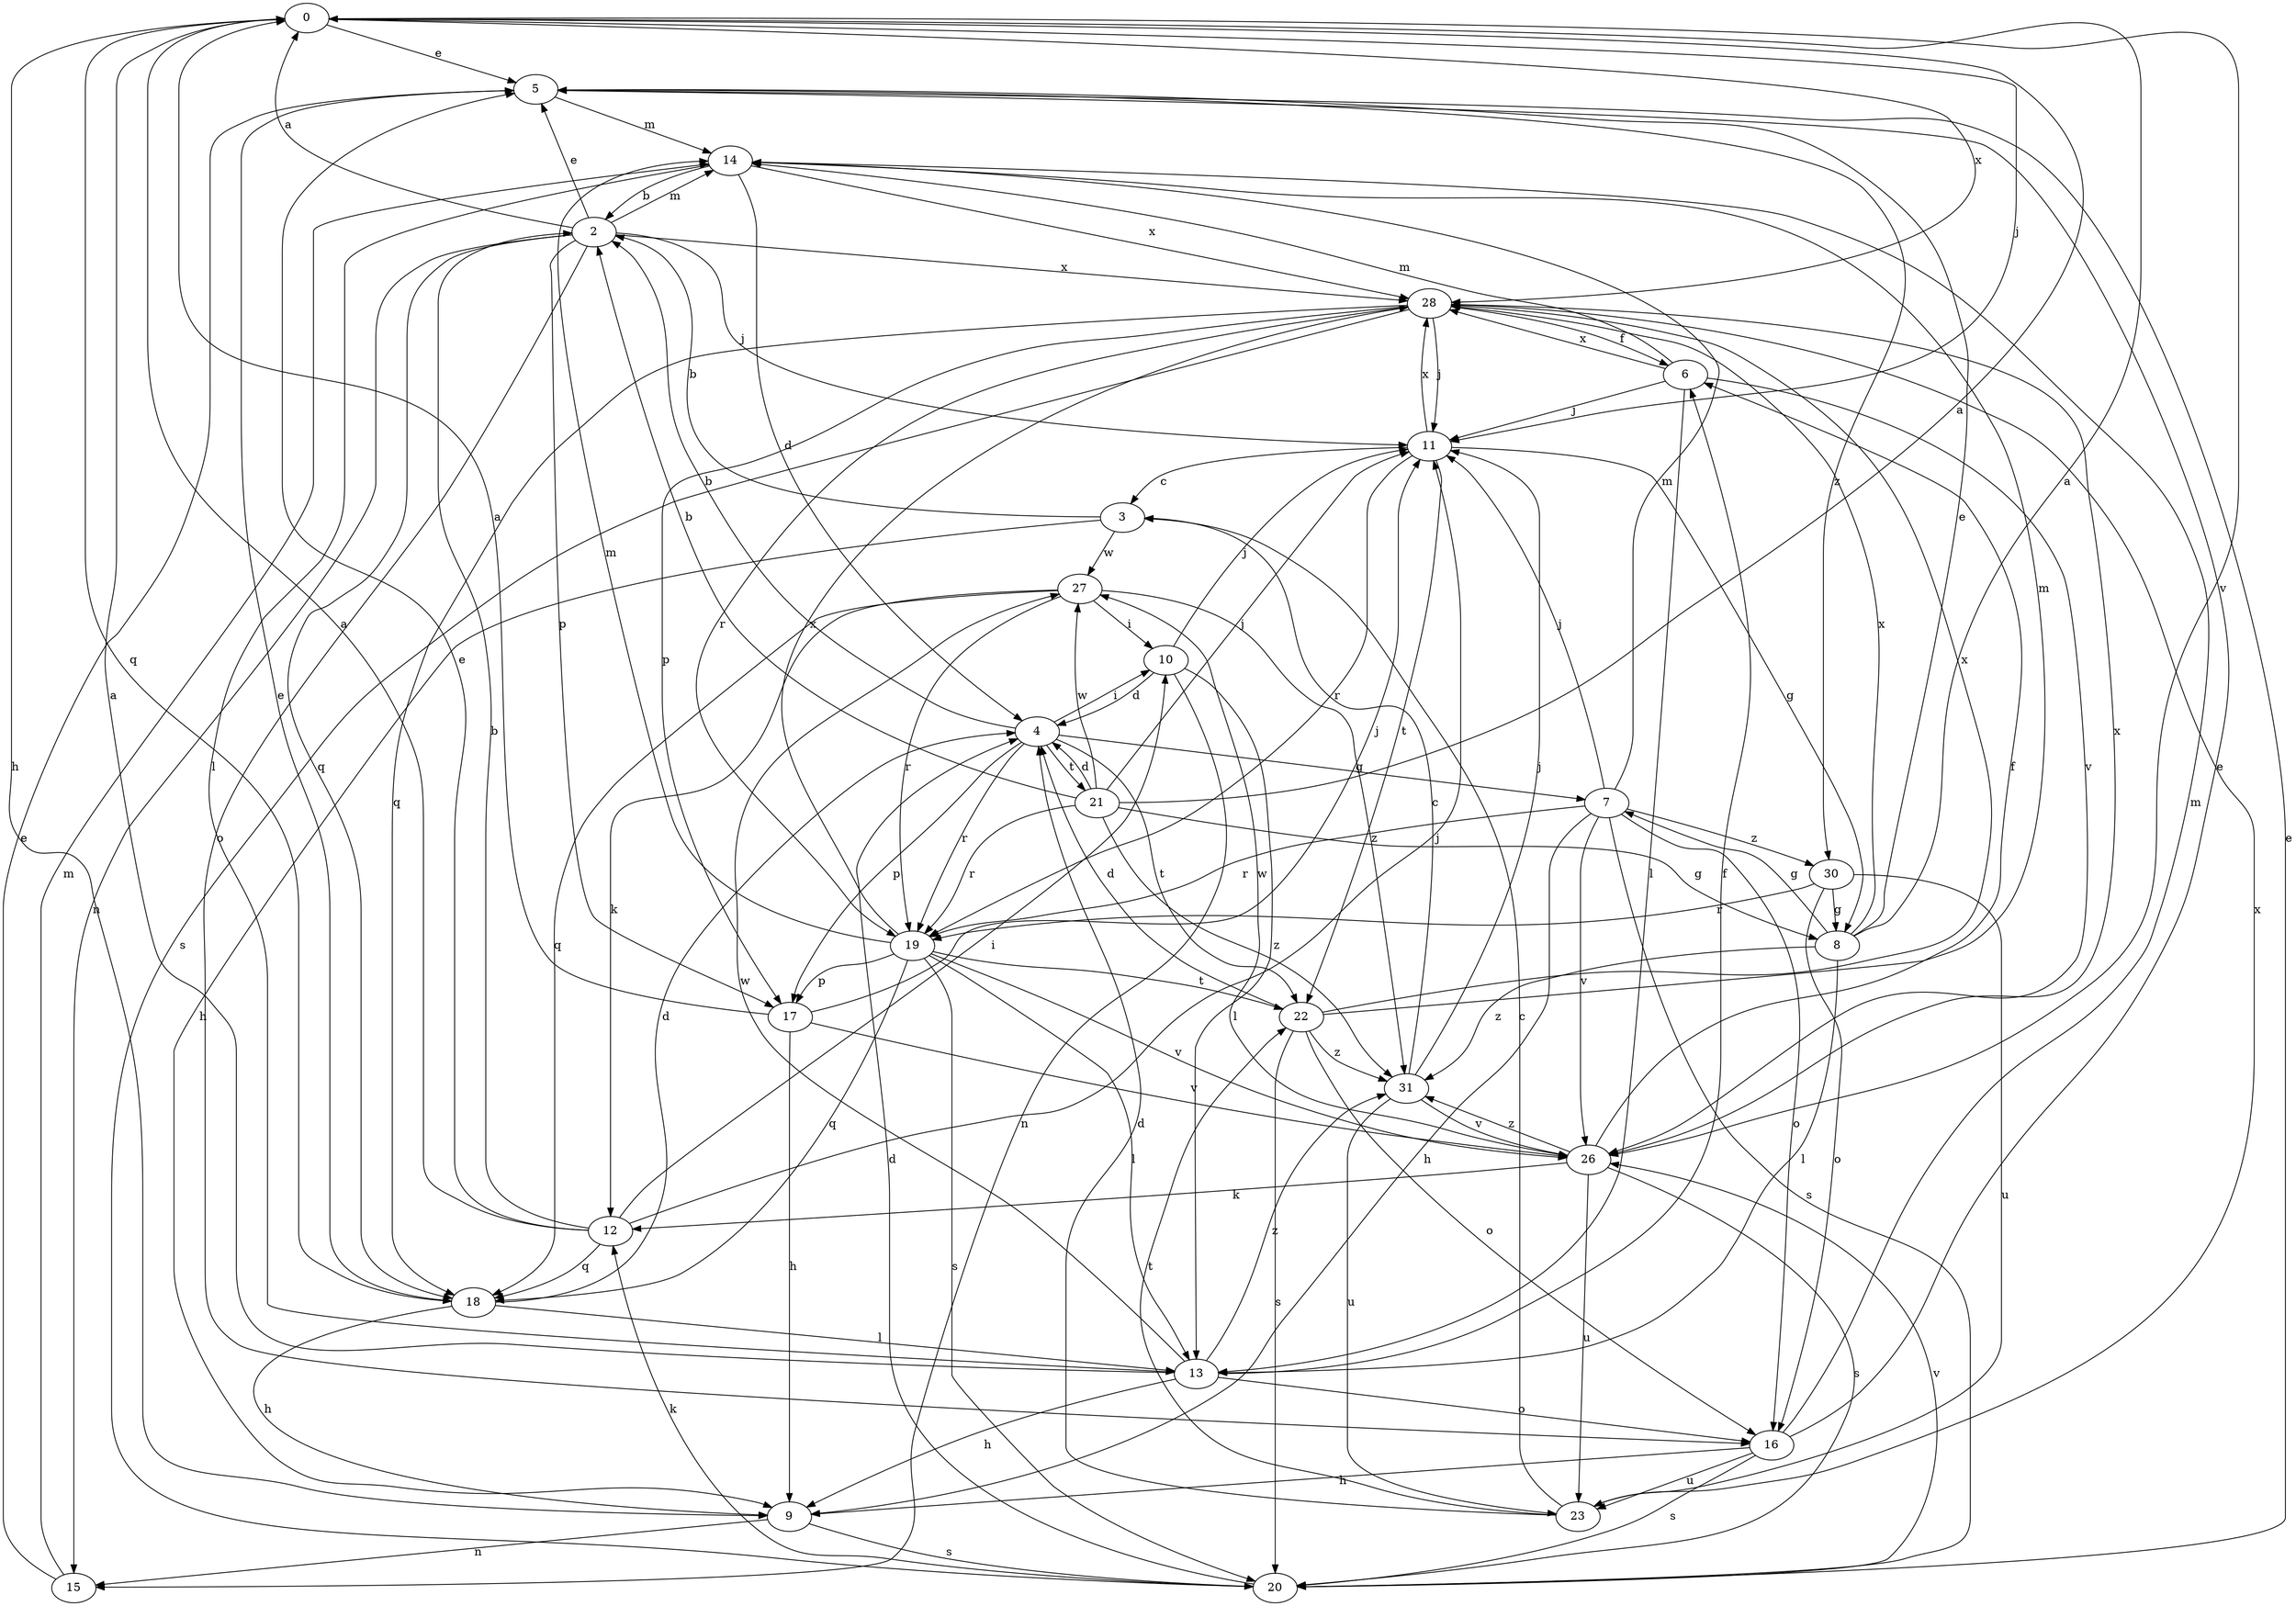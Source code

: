 strict digraph  {
0;
2;
3;
4;
5;
6;
7;
8;
9;
10;
11;
12;
13;
14;
15;
16;
17;
18;
19;
20;
21;
22;
23;
26;
27;
28;
30;
31;
0 -> 5  [label=e];
0 -> 9  [label=h];
0 -> 11  [label=j];
0 -> 18  [label=q];
0 -> 26  [label=v];
0 -> 28  [label=x];
2 -> 0  [label=a];
2 -> 5  [label=e];
2 -> 11  [label=j];
2 -> 14  [label=m];
2 -> 15  [label=n];
2 -> 16  [label=o];
2 -> 17  [label=p];
2 -> 18  [label=q];
2 -> 28  [label=x];
3 -> 2  [label=b];
3 -> 9  [label=h];
3 -> 27  [label=w];
4 -> 2  [label=b];
4 -> 7  [label=g];
4 -> 10  [label=i];
4 -> 17  [label=p];
4 -> 19  [label=r];
4 -> 21  [label=t];
4 -> 22  [label=t];
5 -> 14  [label=m];
5 -> 30  [label=z];
6 -> 11  [label=j];
6 -> 13  [label=l];
6 -> 14  [label=m];
6 -> 26  [label=v];
6 -> 28  [label=x];
7 -> 9  [label=h];
7 -> 11  [label=j];
7 -> 14  [label=m];
7 -> 16  [label=o];
7 -> 19  [label=r];
7 -> 20  [label=s];
7 -> 26  [label=v];
7 -> 30  [label=z];
8 -> 0  [label=a];
8 -> 5  [label=e];
8 -> 7  [label=g];
8 -> 13  [label=l];
8 -> 28  [label=x];
8 -> 31  [label=z];
9 -> 15  [label=n];
9 -> 20  [label=s];
10 -> 4  [label=d];
10 -> 11  [label=j];
10 -> 13  [label=l];
10 -> 15  [label=n];
11 -> 3  [label=c];
11 -> 8  [label=g];
11 -> 19  [label=r];
11 -> 22  [label=t];
11 -> 28  [label=x];
12 -> 0  [label=a];
12 -> 2  [label=b];
12 -> 5  [label=e];
12 -> 10  [label=i];
12 -> 11  [label=j];
12 -> 18  [label=q];
13 -> 0  [label=a];
13 -> 6  [label=f];
13 -> 9  [label=h];
13 -> 16  [label=o];
13 -> 27  [label=w];
13 -> 31  [label=z];
14 -> 2  [label=b];
14 -> 4  [label=d];
14 -> 13  [label=l];
14 -> 28  [label=x];
15 -> 5  [label=e];
15 -> 14  [label=m];
16 -> 5  [label=e];
16 -> 9  [label=h];
16 -> 14  [label=m];
16 -> 20  [label=s];
16 -> 23  [label=u];
17 -> 0  [label=a];
17 -> 9  [label=h];
17 -> 11  [label=j];
17 -> 26  [label=v];
18 -> 4  [label=d];
18 -> 5  [label=e];
18 -> 9  [label=h];
18 -> 13  [label=l];
19 -> 13  [label=l];
19 -> 14  [label=m];
19 -> 17  [label=p];
19 -> 18  [label=q];
19 -> 20  [label=s];
19 -> 22  [label=t];
19 -> 26  [label=v];
19 -> 28  [label=x];
20 -> 4  [label=d];
20 -> 5  [label=e];
20 -> 12  [label=k];
20 -> 26  [label=v];
21 -> 0  [label=a];
21 -> 2  [label=b];
21 -> 4  [label=d];
21 -> 8  [label=g];
21 -> 11  [label=j];
21 -> 19  [label=r];
21 -> 27  [label=w];
21 -> 31  [label=z];
22 -> 4  [label=d];
22 -> 14  [label=m];
22 -> 16  [label=o];
22 -> 20  [label=s];
22 -> 28  [label=x];
22 -> 31  [label=z];
23 -> 3  [label=c];
23 -> 4  [label=d];
23 -> 22  [label=t];
23 -> 28  [label=x];
26 -> 6  [label=f];
26 -> 12  [label=k];
26 -> 20  [label=s];
26 -> 23  [label=u];
26 -> 27  [label=w];
26 -> 28  [label=x];
26 -> 31  [label=z];
27 -> 10  [label=i];
27 -> 12  [label=k];
27 -> 18  [label=q];
27 -> 19  [label=r];
27 -> 31  [label=z];
28 -> 6  [label=f];
28 -> 11  [label=j];
28 -> 17  [label=p];
28 -> 18  [label=q];
28 -> 19  [label=r];
28 -> 20  [label=s];
30 -> 8  [label=g];
30 -> 16  [label=o];
30 -> 19  [label=r];
30 -> 23  [label=u];
31 -> 3  [label=c];
31 -> 11  [label=j];
31 -> 23  [label=u];
31 -> 26  [label=v];
}
